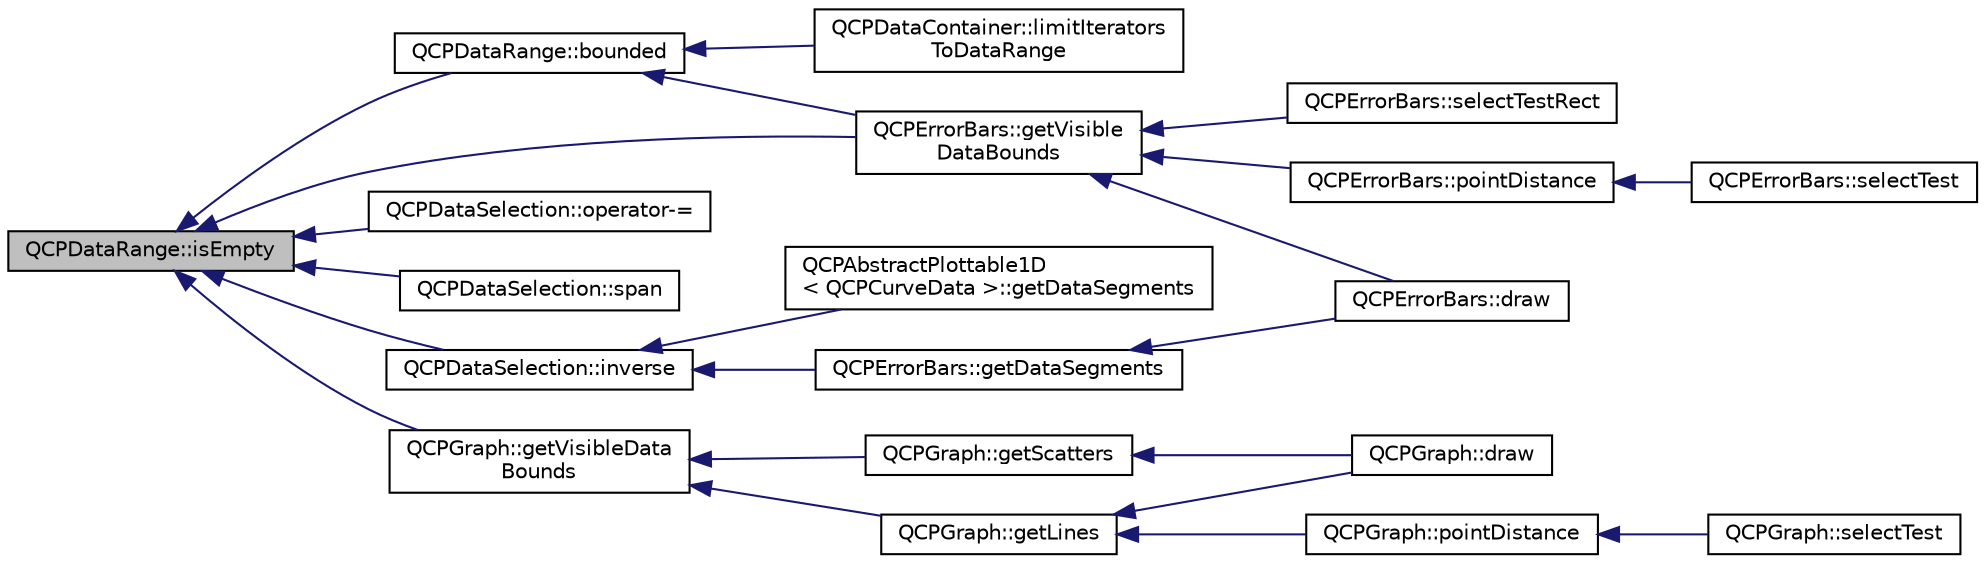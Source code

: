 digraph "QCPDataRange::isEmpty"
{
  edge [fontname="Helvetica",fontsize="10",labelfontname="Helvetica",labelfontsize="10"];
  node [fontname="Helvetica",fontsize="10",shape=record];
  rankdir="LR";
  Node107 [label="QCPDataRange::isEmpty",height=0.2,width=0.4,color="black", fillcolor="grey75", style="filled", fontcolor="black"];
  Node107 -> Node108 [dir="back",color="midnightblue",fontsize="10",style="solid",fontname="Helvetica"];
  Node108 [label="QCPDataRange::bounded",height=0.2,width=0.4,color="black", fillcolor="white", style="filled",URL="$class_q_c_p_data_range.html#a93529421d12fdd3a8bdb2b8061936352"];
  Node108 -> Node109 [dir="back",color="midnightblue",fontsize="10",style="solid",fontname="Helvetica"];
  Node109 [label="QCPDataContainer::limitIterators\lToDataRange",height=0.2,width=0.4,color="black", fillcolor="white", style="filled",URL="$class_q_c_p_data_container.html#aa1b36f5ae86a5a5a0b92141d3a0945c4"];
  Node108 -> Node110 [dir="back",color="midnightblue",fontsize="10",style="solid",fontname="Helvetica"];
  Node110 [label="QCPErrorBars::getVisible\lDataBounds",height=0.2,width=0.4,color="black", fillcolor="white", style="filled",URL="$class_q_c_p_error_bars.html#aac9ffa98815035d300b2e9a67495ba4c"];
  Node110 -> Node111 [dir="back",color="midnightblue",fontsize="10",style="solid",fontname="Helvetica"];
  Node111 [label="QCPErrorBars::selectTestRect",height=0.2,width=0.4,color="black", fillcolor="white", style="filled",URL="$class_q_c_p_error_bars.html#ad7c727736599dfb173f0952082e1a5b6"];
  Node110 -> Node112 [dir="back",color="midnightblue",fontsize="10",style="solid",fontname="Helvetica"];
  Node112 [label="QCPErrorBars::draw",height=0.2,width=0.4,color="black", fillcolor="white", style="filled",URL="$class_q_c_p_error_bars.html#a801e85931372abf2a1034bfb2eac5cd2"];
  Node110 -> Node113 [dir="back",color="midnightblue",fontsize="10",style="solid",fontname="Helvetica"];
  Node113 [label="QCPErrorBars::pointDistance",height=0.2,width=0.4,color="black", fillcolor="white", style="filled",URL="$class_q_c_p_error_bars.html#a8e904076bad643f43af28b95f21c1b88"];
  Node113 -> Node114 [dir="back",color="midnightblue",fontsize="10",style="solid",fontname="Helvetica"];
  Node114 [label="QCPErrorBars::selectTest",height=0.2,width=0.4,color="black", fillcolor="white", style="filled",URL="$class_q_c_p_error_bars.html#ac1b6675ef43e32547a3cbcf7b7ac46ed"];
  Node107 -> Node115 [dir="back",color="midnightblue",fontsize="10",style="solid",fontname="Helvetica"];
  Node115 [label="QCPDataSelection::operator-=",height=0.2,width=0.4,color="black", fillcolor="white", style="filled",URL="$class_q_c_p_data_selection.html#a8d18b20d20dde737eefc10967e31cf73"];
  Node107 -> Node116 [dir="back",color="midnightblue",fontsize="10",style="solid",fontname="Helvetica"];
  Node116 [label="QCPDataSelection::span",height=0.2,width=0.4,color="black", fillcolor="white", style="filled",URL="$class_q_c_p_data_selection.html#a890f9291e0b7f065747040de5d68ff7d"];
  Node107 -> Node117 [dir="back",color="midnightblue",fontsize="10",style="solid",fontname="Helvetica"];
  Node117 [label="QCPDataSelection::inverse",height=0.2,width=0.4,color="black", fillcolor="white", style="filled",URL="$class_q_c_p_data_selection.html#ae8097f4e4ffee7b1b5df27c93eb365db"];
  Node117 -> Node118 [dir="back",color="midnightblue",fontsize="10",style="solid",fontname="Helvetica"];
  Node118 [label="QCPAbstractPlottable1D\l\< QCPCurveData \>::getDataSegments",height=0.2,width=0.4,color="black", fillcolor="white", style="filled",URL="$class_q_c_p_abstract_plottable1_d.html#ae890e62ce403c54f575c73b9529f1af8"];
  Node117 -> Node119 [dir="back",color="midnightblue",fontsize="10",style="solid",fontname="Helvetica"];
  Node119 [label="QCPErrorBars::getDataSegments",height=0.2,width=0.4,color="black", fillcolor="white", style="filled",URL="$class_q_c_p_error_bars.html#a243e0bb2563fc2e9f08efd77e7175abf"];
  Node119 -> Node112 [dir="back",color="midnightblue",fontsize="10",style="solid",fontname="Helvetica"];
  Node107 -> Node120 [dir="back",color="midnightblue",fontsize="10",style="solid",fontname="Helvetica"];
  Node120 [label="QCPGraph::getVisibleData\lBounds",height=0.2,width=0.4,color="black", fillcolor="white", style="filled",URL="$class_q_c_p_graph.html#a8599447a7f8cbbdcf0b94edcc11df560"];
  Node120 -> Node121 [dir="back",color="midnightblue",fontsize="10",style="solid",fontname="Helvetica"];
  Node121 [label="QCPGraph::getLines",height=0.2,width=0.4,color="black", fillcolor="white", style="filled",URL="$class_q_c_p_graph.html#a563c6da2126300a4d9d2bdee30dad040"];
  Node121 -> Node122 [dir="back",color="midnightblue",fontsize="10",style="solid",fontname="Helvetica"];
  Node122 [label="QCPGraph::draw",height=0.2,width=0.4,color="black", fillcolor="white", style="filled",URL="$class_q_c_p_graph.html#a2b0849598f06e834b43ce18cd13bcdc3"];
  Node121 -> Node123 [dir="back",color="midnightblue",fontsize="10",style="solid",fontname="Helvetica"];
  Node123 [label="QCPGraph::pointDistance",height=0.2,width=0.4,color="black", fillcolor="white", style="filled",URL="$class_q_c_p_graph.html#a89acf99c0b52b8eecb2438adf7ec0170"];
  Node123 -> Node124 [dir="back",color="midnightblue",fontsize="10",style="solid",fontname="Helvetica"];
  Node124 [label="QCPGraph::selectTest",height=0.2,width=0.4,color="black", fillcolor="white", style="filled",URL="$class_q_c_p_graph.html#a6d669d04462d272c6aa0e5f85846d673"];
  Node120 -> Node125 [dir="back",color="midnightblue",fontsize="10",style="solid",fontname="Helvetica"];
  Node125 [label="QCPGraph::getScatters",height=0.2,width=0.4,color="black", fillcolor="white", style="filled",URL="$class_q_c_p_graph.html#a9d7ba5904fdcaca413222335d4b283c3"];
  Node125 -> Node122 [dir="back",color="midnightblue",fontsize="10",style="solid",fontname="Helvetica"];
  Node107 -> Node110 [dir="back",color="midnightblue",fontsize="10",style="solid",fontname="Helvetica"];
}
